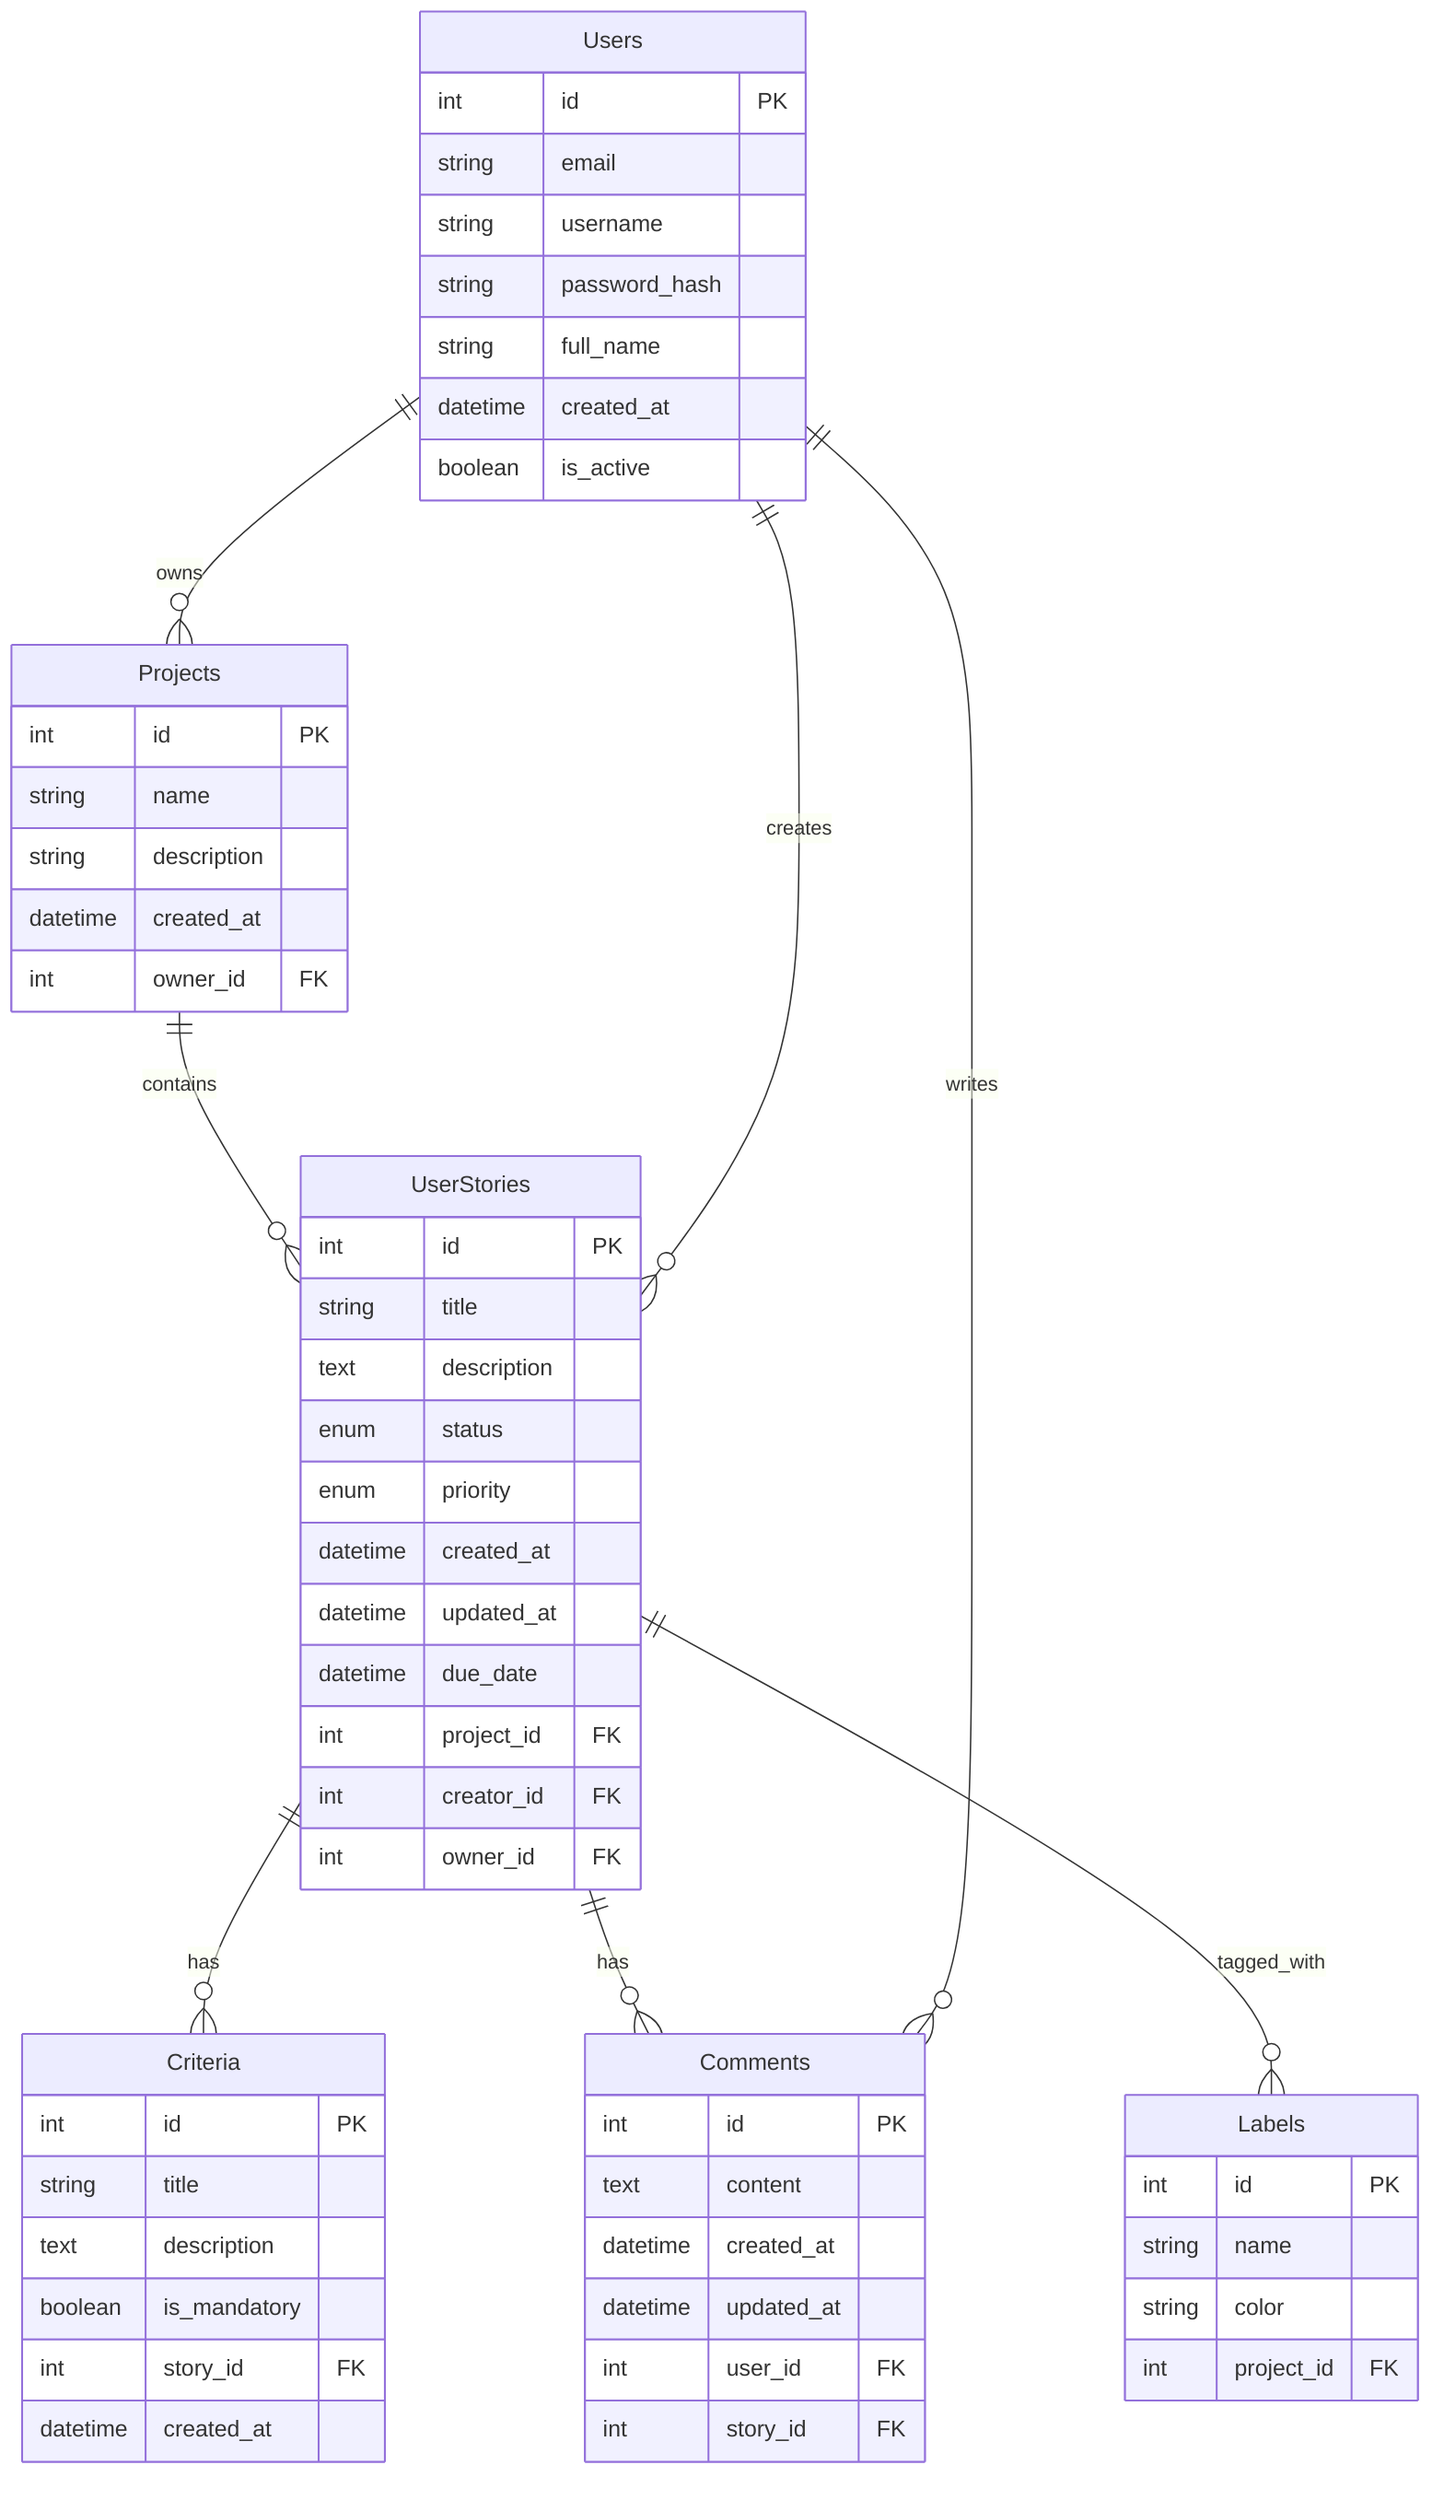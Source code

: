 erDiagram
    Projects ||--o{ UserStories : contains
    UserStories ||--o{ Criteria : has
    UserStories ||--o{ Comments : has
    UserStories ||--o{ Labels : tagged_with
    Users ||--o{ UserStories : creates
    Users ||--o{ Comments : writes
    Users ||--o{ Projects : owns

    Projects {
        int id PK
        string name
        string description
        datetime created_at
        int owner_id FK
    }

    UserStories {
        int id PK
        string title
        text description
        enum status
        enum priority
        datetime created_at
        datetime updated_at
        datetime due_date
        int project_id FK
        int creator_id FK
        int owner_id FK
    }

    Criteria {
        int id PK
        string title
        text description
        boolean is_mandatory
        int story_id FK
        datetime created_at
    }

    Users {
        int id PK
        string email
        string username
        string password_hash
        string full_name
        datetime created_at
        boolean is_active
    }

    Comments {
        int id PK
        text content
        datetime created_at
        datetime updated_at
        int user_id FK
        int story_id FK
    }

    Labels {
        int id PK
        string name
        string color
        int project_id FK
    }
